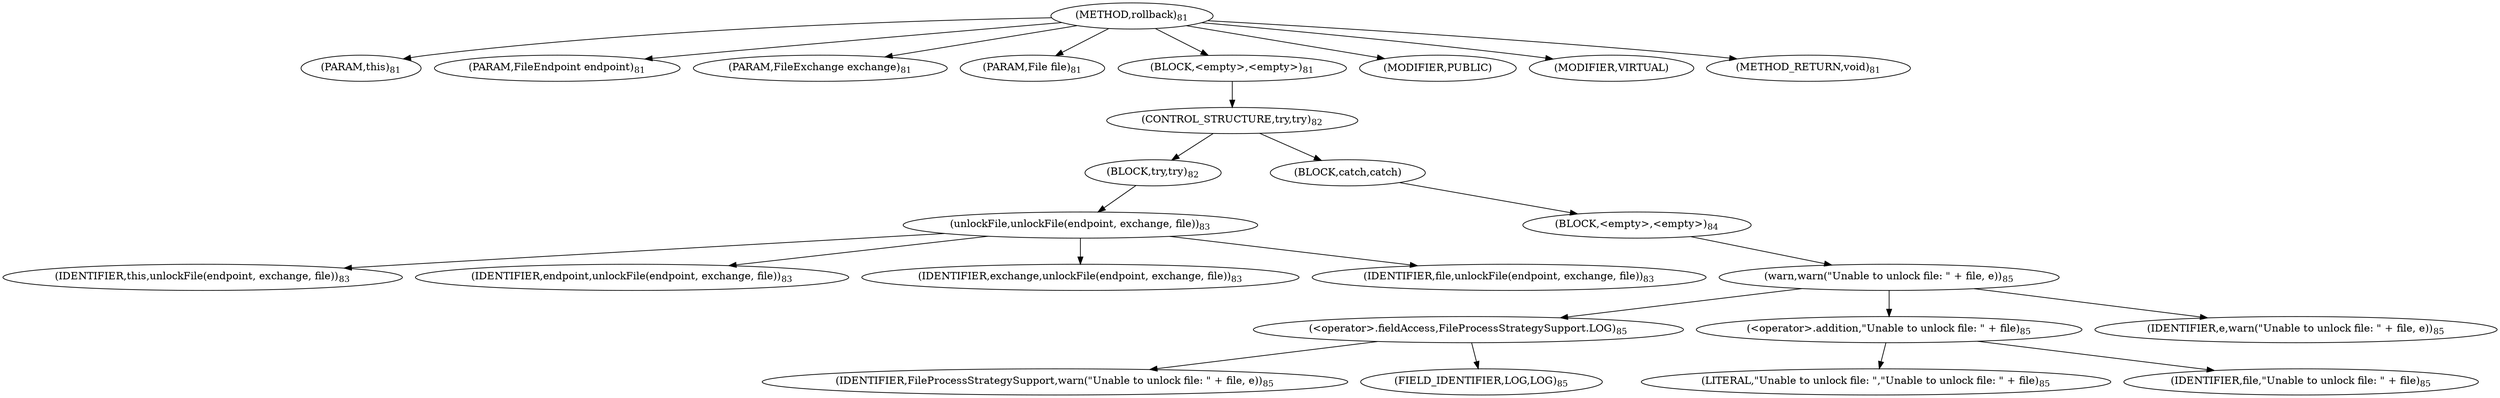 digraph "rollback" {  
"187" [label = <(METHOD,rollback)<SUB>81</SUB>> ]
"15" [label = <(PARAM,this)<SUB>81</SUB>> ]
"188" [label = <(PARAM,FileEndpoint endpoint)<SUB>81</SUB>> ]
"189" [label = <(PARAM,FileExchange exchange)<SUB>81</SUB>> ]
"190" [label = <(PARAM,File file)<SUB>81</SUB>> ]
"191" [label = <(BLOCK,&lt;empty&gt;,&lt;empty&gt;)<SUB>81</SUB>> ]
"192" [label = <(CONTROL_STRUCTURE,try,try)<SUB>82</SUB>> ]
"193" [label = <(BLOCK,try,try)<SUB>82</SUB>> ]
"194" [label = <(unlockFile,unlockFile(endpoint, exchange, file))<SUB>83</SUB>> ]
"14" [label = <(IDENTIFIER,this,unlockFile(endpoint, exchange, file))<SUB>83</SUB>> ]
"195" [label = <(IDENTIFIER,endpoint,unlockFile(endpoint, exchange, file))<SUB>83</SUB>> ]
"196" [label = <(IDENTIFIER,exchange,unlockFile(endpoint, exchange, file))<SUB>83</SUB>> ]
"197" [label = <(IDENTIFIER,file,unlockFile(endpoint, exchange, file))<SUB>83</SUB>> ]
"198" [label = <(BLOCK,catch,catch)> ]
"199" [label = <(BLOCK,&lt;empty&gt;,&lt;empty&gt;)<SUB>84</SUB>> ]
"200" [label = <(warn,warn(&quot;Unable to unlock file: &quot; + file, e))<SUB>85</SUB>> ]
"201" [label = <(&lt;operator&gt;.fieldAccess,FileProcessStrategySupport.LOG)<SUB>85</SUB>> ]
"202" [label = <(IDENTIFIER,FileProcessStrategySupport,warn(&quot;Unable to unlock file: &quot; + file, e))<SUB>85</SUB>> ]
"203" [label = <(FIELD_IDENTIFIER,LOG,LOG)<SUB>85</SUB>> ]
"204" [label = <(&lt;operator&gt;.addition,&quot;Unable to unlock file: &quot; + file)<SUB>85</SUB>> ]
"205" [label = <(LITERAL,&quot;Unable to unlock file: &quot;,&quot;Unable to unlock file: &quot; + file)<SUB>85</SUB>> ]
"206" [label = <(IDENTIFIER,file,&quot;Unable to unlock file: &quot; + file)<SUB>85</SUB>> ]
"207" [label = <(IDENTIFIER,e,warn(&quot;Unable to unlock file: &quot; + file, e))<SUB>85</SUB>> ]
"208" [label = <(MODIFIER,PUBLIC)> ]
"209" [label = <(MODIFIER,VIRTUAL)> ]
"210" [label = <(METHOD_RETURN,void)<SUB>81</SUB>> ]
  "187" -> "15" 
  "187" -> "188" 
  "187" -> "189" 
  "187" -> "190" 
  "187" -> "191" 
  "187" -> "208" 
  "187" -> "209" 
  "187" -> "210" 
  "191" -> "192" 
  "192" -> "193" 
  "192" -> "198" 
  "193" -> "194" 
  "194" -> "14" 
  "194" -> "195" 
  "194" -> "196" 
  "194" -> "197" 
  "198" -> "199" 
  "199" -> "200" 
  "200" -> "201" 
  "200" -> "204" 
  "200" -> "207" 
  "201" -> "202" 
  "201" -> "203" 
  "204" -> "205" 
  "204" -> "206" 
}
